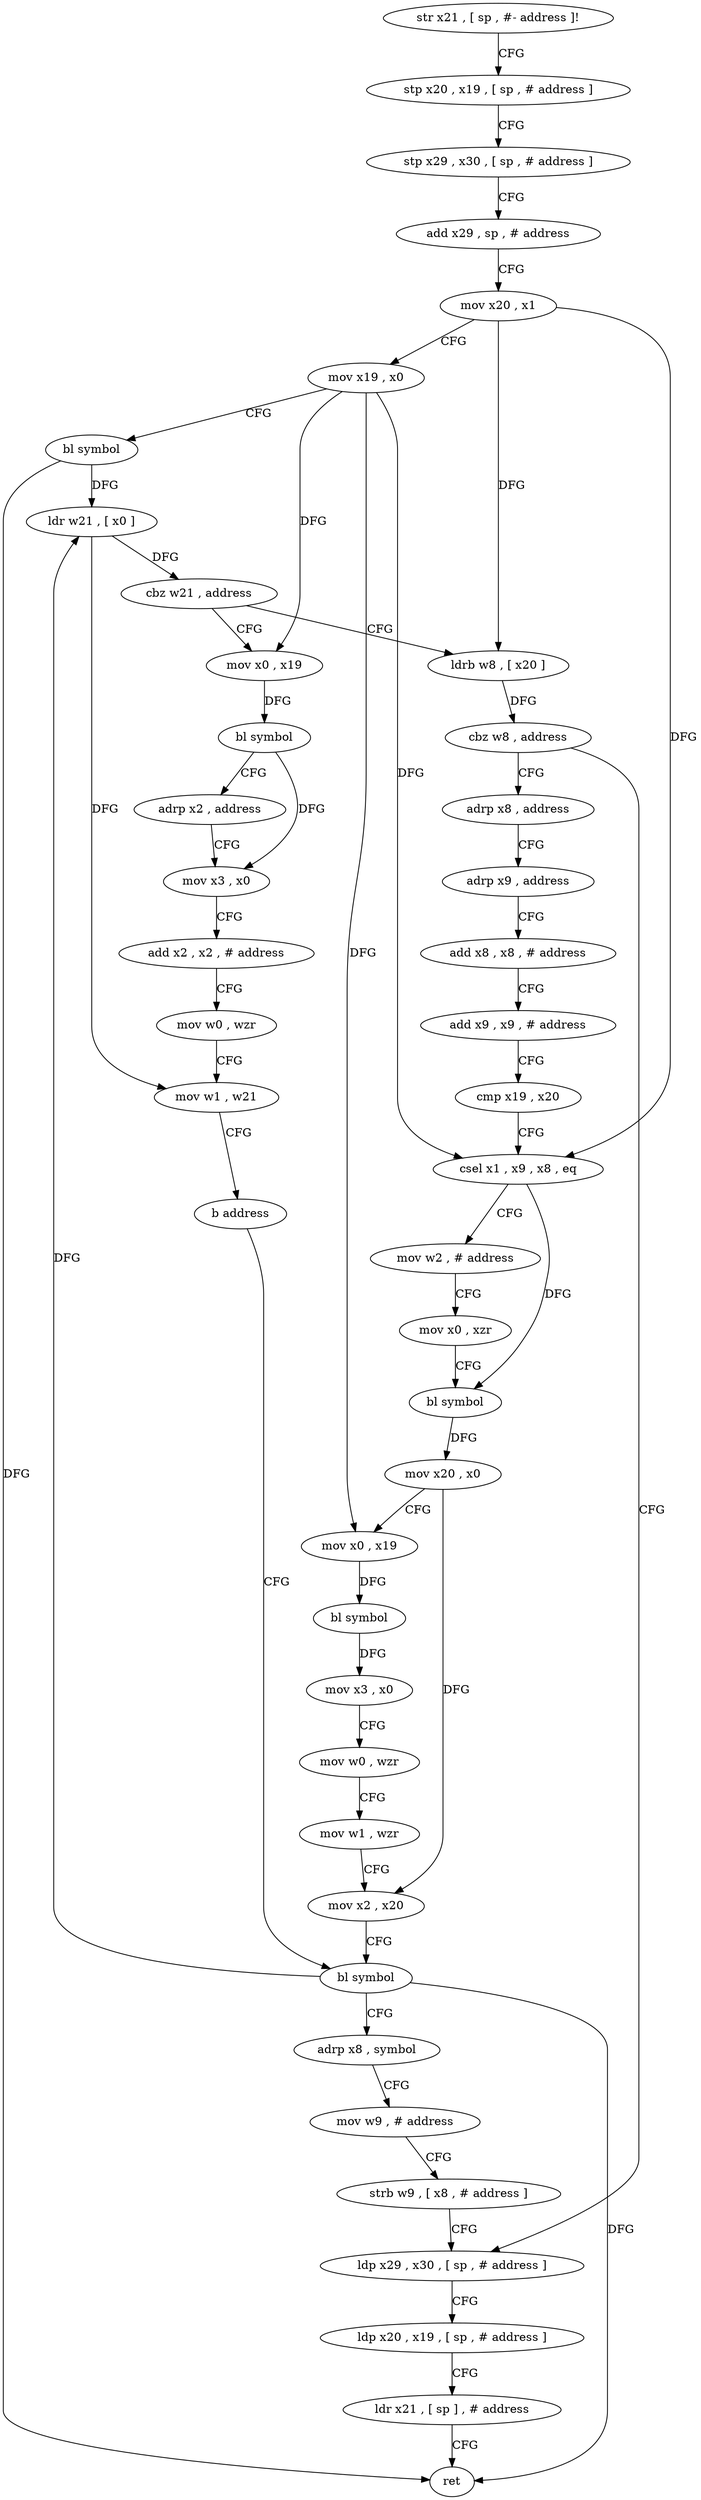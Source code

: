 digraph "func" {
"4203832" [label = "str x21 , [ sp , #- address ]!" ]
"4203836" [label = "stp x20 , x19 , [ sp , # address ]" ]
"4203840" [label = "stp x29 , x30 , [ sp , # address ]" ]
"4203844" [label = "add x29 , sp , # address" ]
"4203848" [label = "mov x20 , x1" ]
"4203852" [label = "mov x19 , x0" ]
"4203856" [label = "bl symbol" ]
"4203860" [label = "ldr w21 , [ x0 ]" ]
"4203864" [label = "cbz w21 , address" ]
"4203900" [label = "ldrb w8 , [ x20 ]" ]
"4203868" [label = "mov x0 , x19" ]
"4203904" [label = "cbz w8 , address" ]
"4203988" [label = "ldp x29 , x30 , [ sp , # address ]" ]
"4203908" [label = "adrp x8 , address" ]
"4203872" [label = "bl symbol" ]
"4203876" [label = "adrp x2 , address" ]
"4203880" [label = "mov x3 , x0" ]
"4203884" [label = "add x2 , x2 , # address" ]
"4203888" [label = "mov w0 , wzr" ]
"4203892" [label = "mov w1 , w21" ]
"4203896" [label = "b address" ]
"4203972" [label = "bl symbol" ]
"4203992" [label = "ldp x20 , x19 , [ sp , # address ]" ]
"4203996" [label = "ldr x21 , [ sp ] , # address" ]
"4204000" [label = "ret" ]
"4203912" [label = "adrp x9 , address" ]
"4203916" [label = "add x8 , x8 , # address" ]
"4203920" [label = "add x9 , x9 , # address" ]
"4203924" [label = "cmp x19 , x20" ]
"4203928" [label = "csel x1 , x9 , x8 , eq" ]
"4203932" [label = "mov w2 , # address" ]
"4203936" [label = "mov x0 , xzr" ]
"4203940" [label = "bl symbol" ]
"4203944" [label = "mov x20 , x0" ]
"4203948" [label = "mov x0 , x19" ]
"4203952" [label = "bl symbol" ]
"4203956" [label = "mov x3 , x0" ]
"4203960" [label = "mov w0 , wzr" ]
"4203964" [label = "mov w1 , wzr" ]
"4203968" [label = "mov x2 , x20" ]
"4203976" [label = "adrp x8 , symbol" ]
"4203980" [label = "mov w9 , # address" ]
"4203984" [label = "strb w9 , [ x8 , # address ]" ]
"4203832" -> "4203836" [ label = "CFG" ]
"4203836" -> "4203840" [ label = "CFG" ]
"4203840" -> "4203844" [ label = "CFG" ]
"4203844" -> "4203848" [ label = "CFG" ]
"4203848" -> "4203852" [ label = "CFG" ]
"4203848" -> "4203900" [ label = "DFG" ]
"4203848" -> "4203928" [ label = "DFG" ]
"4203852" -> "4203856" [ label = "CFG" ]
"4203852" -> "4203868" [ label = "DFG" ]
"4203852" -> "4203928" [ label = "DFG" ]
"4203852" -> "4203948" [ label = "DFG" ]
"4203856" -> "4203860" [ label = "DFG" ]
"4203856" -> "4204000" [ label = "DFG" ]
"4203860" -> "4203864" [ label = "DFG" ]
"4203860" -> "4203892" [ label = "DFG" ]
"4203864" -> "4203900" [ label = "CFG" ]
"4203864" -> "4203868" [ label = "CFG" ]
"4203900" -> "4203904" [ label = "DFG" ]
"4203868" -> "4203872" [ label = "DFG" ]
"4203904" -> "4203988" [ label = "CFG" ]
"4203904" -> "4203908" [ label = "CFG" ]
"4203988" -> "4203992" [ label = "CFG" ]
"4203908" -> "4203912" [ label = "CFG" ]
"4203872" -> "4203876" [ label = "CFG" ]
"4203872" -> "4203880" [ label = "DFG" ]
"4203876" -> "4203880" [ label = "CFG" ]
"4203880" -> "4203884" [ label = "CFG" ]
"4203884" -> "4203888" [ label = "CFG" ]
"4203888" -> "4203892" [ label = "CFG" ]
"4203892" -> "4203896" [ label = "CFG" ]
"4203896" -> "4203972" [ label = "CFG" ]
"4203972" -> "4203976" [ label = "CFG" ]
"4203972" -> "4203860" [ label = "DFG" ]
"4203972" -> "4204000" [ label = "DFG" ]
"4203992" -> "4203996" [ label = "CFG" ]
"4203996" -> "4204000" [ label = "CFG" ]
"4203912" -> "4203916" [ label = "CFG" ]
"4203916" -> "4203920" [ label = "CFG" ]
"4203920" -> "4203924" [ label = "CFG" ]
"4203924" -> "4203928" [ label = "CFG" ]
"4203928" -> "4203932" [ label = "CFG" ]
"4203928" -> "4203940" [ label = "DFG" ]
"4203932" -> "4203936" [ label = "CFG" ]
"4203936" -> "4203940" [ label = "CFG" ]
"4203940" -> "4203944" [ label = "DFG" ]
"4203944" -> "4203948" [ label = "CFG" ]
"4203944" -> "4203968" [ label = "DFG" ]
"4203948" -> "4203952" [ label = "DFG" ]
"4203952" -> "4203956" [ label = "DFG" ]
"4203956" -> "4203960" [ label = "CFG" ]
"4203960" -> "4203964" [ label = "CFG" ]
"4203964" -> "4203968" [ label = "CFG" ]
"4203968" -> "4203972" [ label = "CFG" ]
"4203976" -> "4203980" [ label = "CFG" ]
"4203980" -> "4203984" [ label = "CFG" ]
"4203984" -> "4203988" [ label = "CFG" ]
}
